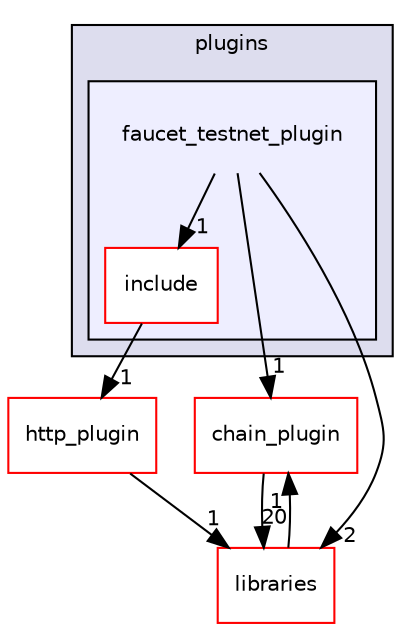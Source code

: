 digraph "plugins/faucet_testnet_plugin" {
  compound=true
  node [ fontsize="10", fontname="Helvetica"];
  edge [ labelfontsize="10", labelfontname="Helvetica"];
  subgraph clusterdir_38c8d24aef3972a7f87b834274e76e31 {
    graph [ bgcolor="#ddddee", pencolor="black", label="plugins" fontname="Helvetica", fontsize="10", URL="dir_38c8d24aef3972a7f87b834274e76e31.html"]
  subgraph clusterdir_2cfa7d24223e545f20c50fe24a724e7b {
    graph [ bgcolor="#eeeeff", pencolor="black", label="" URL="dir_2cfa7d24223e545f20c50fe24a724e7b.html"];
    dir_2cfa7d24223e545f20c50fe24a724e7b [shape=plaintext label="faucet_testnet_plugin"];
    dir_20725c6520774c6098ec45e47e5b6127 [shape=box label="include" color="red" fillcolor="white" style="filled" URL="dir_20725c6520774c6098ec45e47e5b6127.html"];
  }
  }
  dir_602e6d607ea05a3811091b067ebfa4ac [shape=box label="chain_plugin" fillcolor="white" style="filled" color="red" URL="dir_602e6d607ea05a3811091b067ebfa4ac.html"];
  dir_bc0718b08fb2015b8e59c47b2805f60c [shape=box label="libraries" fillcolor="white" style="filled" color="red" URL="dir_bc0718b08fb2015b8e59c47b2805f60c.html"];
  dir_f833ff7a85c55360bd990f87a6f90636 [shape=box label="http_plugin" fillcolor="white" style="filled" color="red" URL="dir_f833ff7a85c55360bd990f87a6f90636.html"];
  dir_20725c6520774c6098ec45e47e5b6127->dir_f833ff7a85c55360bd990f87a6f90636 [headlabel="1", labeldistance=1.5 headhref="dir_001853_001856.html"];
  dir_602e6d607ea05a3811091b067ebfa4ac->dir_bc0718b08fb2015b8e59c47b2805f60c [headlabel="20", labeldistance=1.5 headhref="dir_001848_000004.html"];
  dir_bc0718b08fb2015b8e59c47b2805f60c->dir_602e6d607ea05a3811091b067ebfa4ac [headlabel="1", labeldistance=1.5 headhref="dir_000004_001848.html"];
  dir_2cfa7d24223e545f20c50fe24a724e7b->dir_20725c6520774c6098ec45e47e5b6127 [headlabel="1", labeldistance=1.5 headhref="dir_001852_001853.html"];
  dir_2cfa7d24223e545f20c50fe24a724e7b->dir_602e6d607ea05a3811091b067ebfa4ac [headlabel="1", labeldistance=1.5 headhref="dir_001852_001848.html"];
  dir_2cfa7d24223e545f20c50fe24a724e7b->dir_bc0718b08fb2015b8e59c47b2805f60c [headlabel="2", labeldistance=1.5 headhref="dir_001852_000004.html"];
  dir_f833ff7a85c55360bd990f87a6f90636->dir_bc0718b08fb2015b8e59c47b2805f60c [headlabel="1", labeldistance=1.5 headhref="dir_001856_000004.html"];
}
